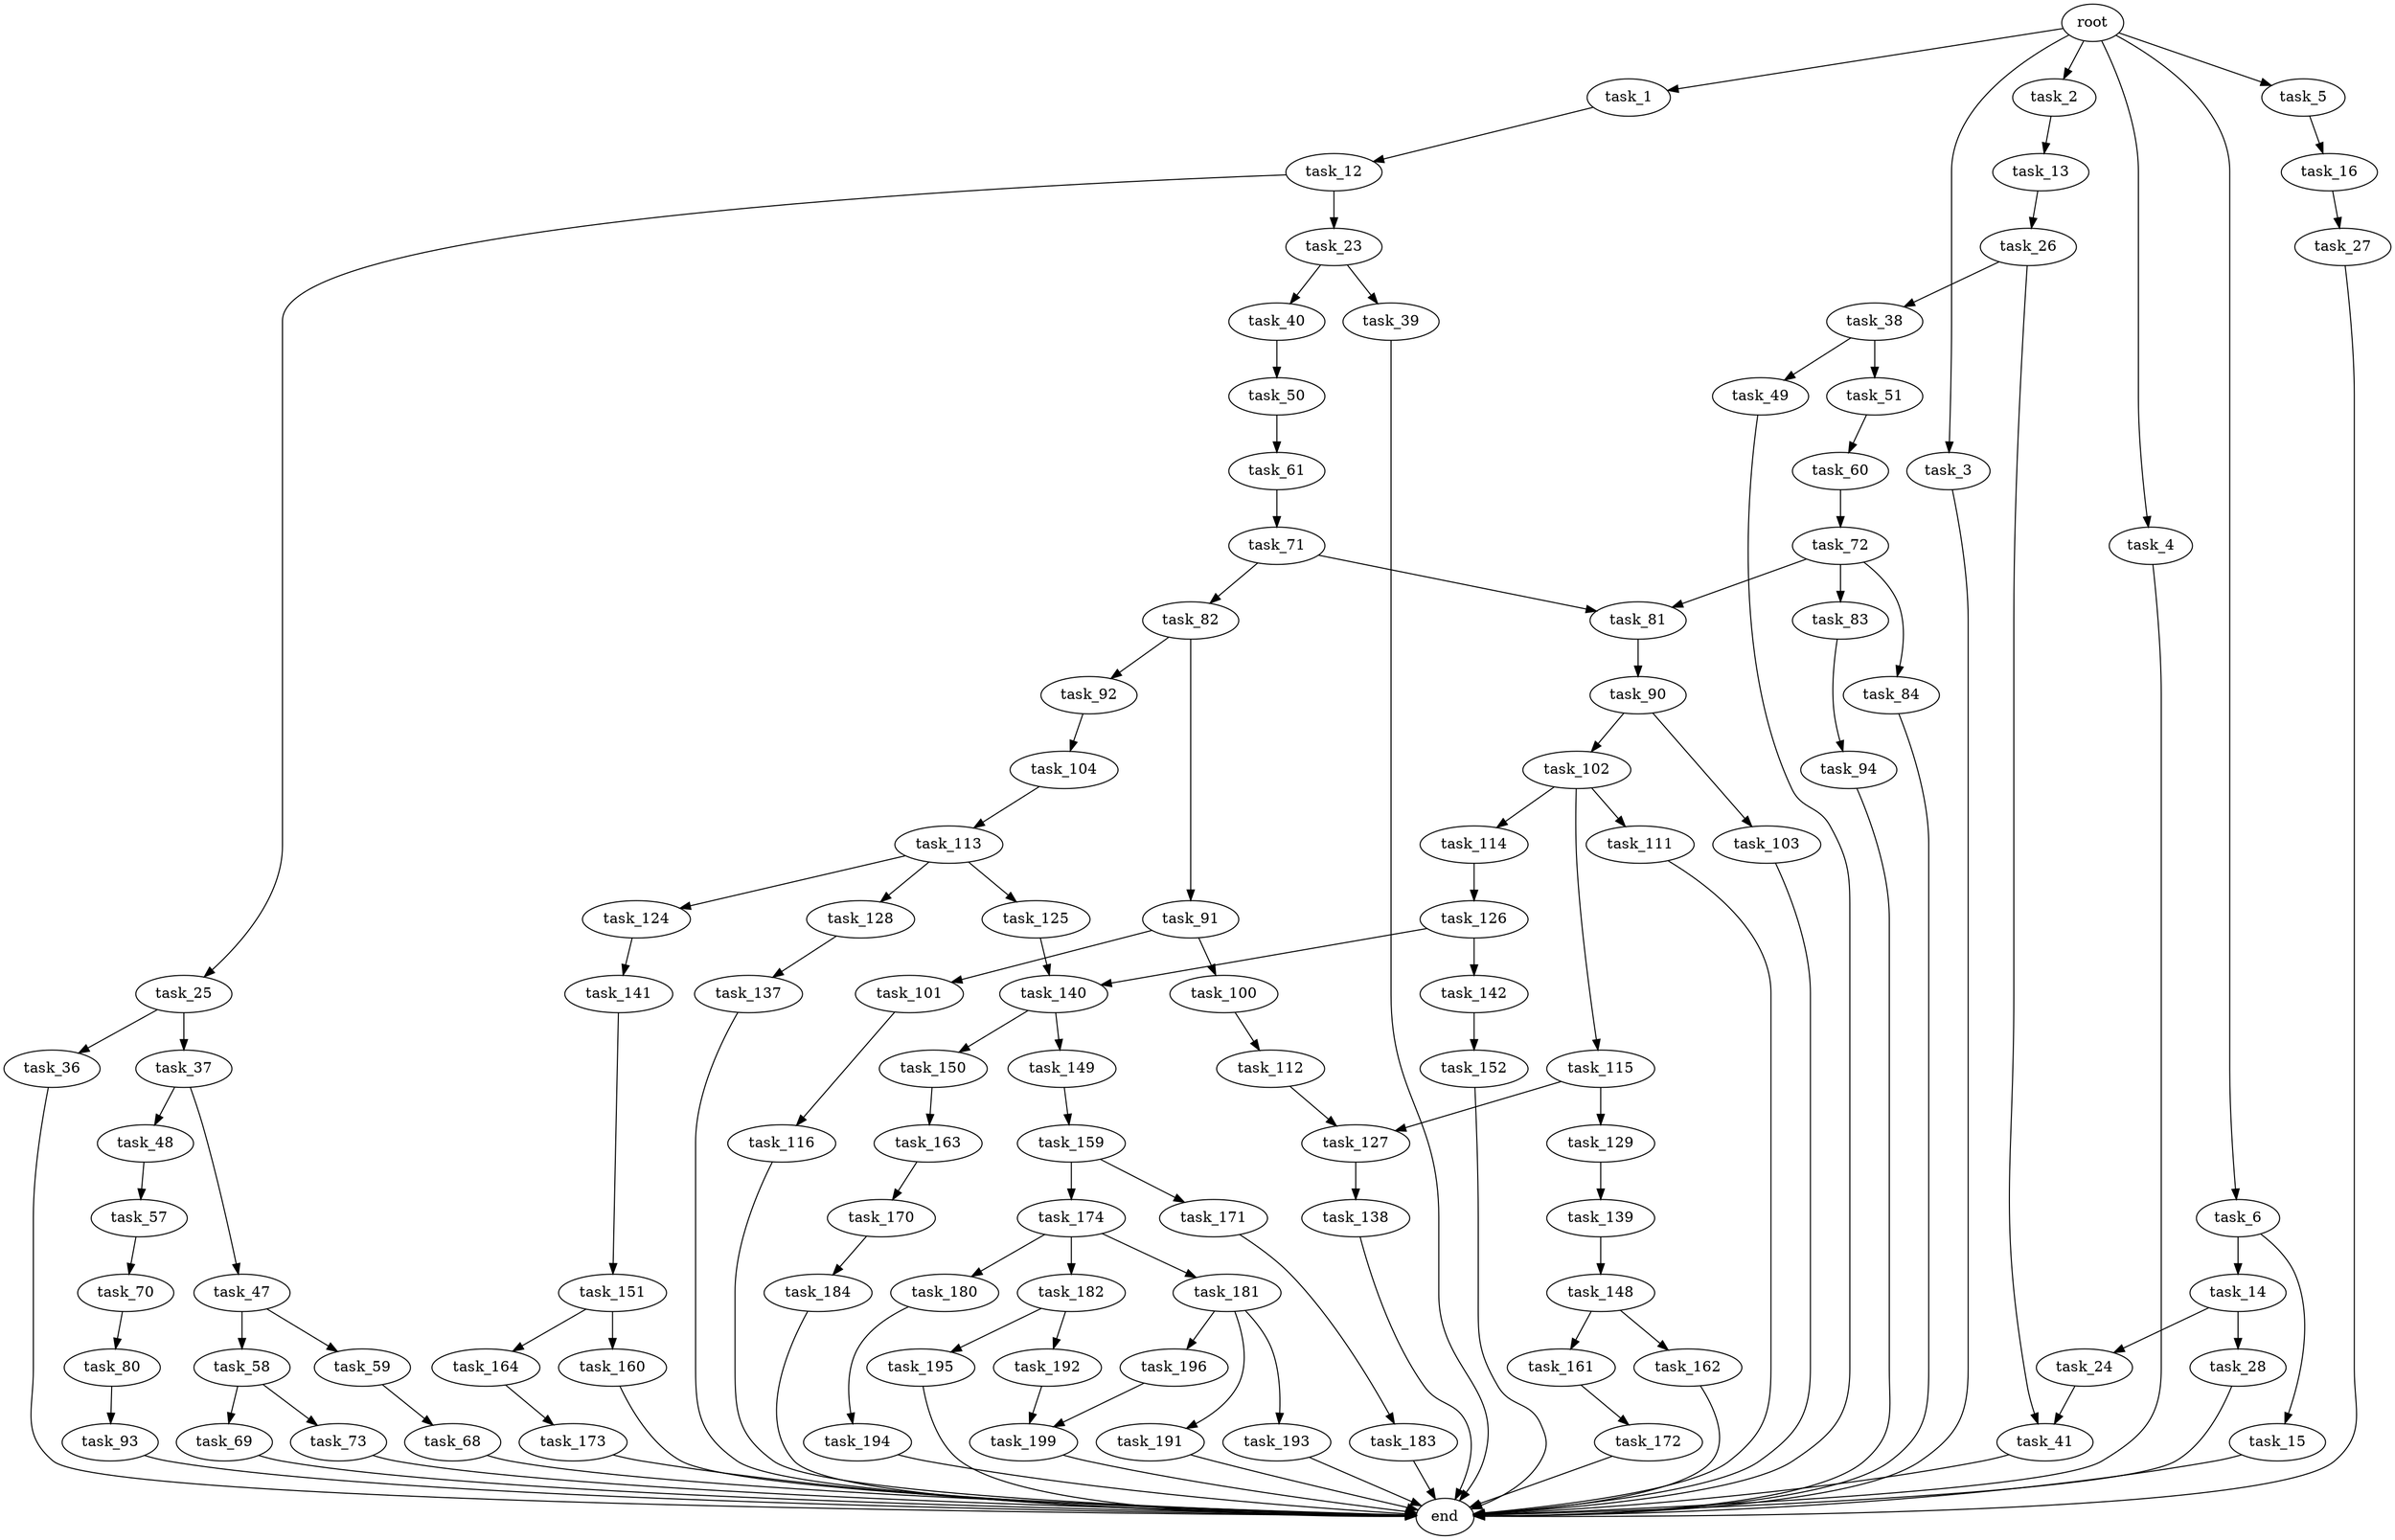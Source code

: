 digraph G {
  root [size="0.000000"];
  task_1 [size="1073741824000.000000"];
  task_2 [size="782757789696.000000"];
  task_3 [size="2104011423.000000"];
  task_4 [size="5380624838.000000"];
  task_5 [size="596403673634.000000"];
  task_6 [size="371925143418.000000"];
  task_12 [size="18798275055.000000"];
  task_13 [size="99455585390.000000"];
  task_14 [size="549755813888.000000"];
  task_15 [size="23622593415.000000"];
  task_16 [size="134217728000.000000"];
  task_23 [size="8589934592.000000"];
  task_24 [size="89803098017.000000"];
  task_25 [size="368293445632.000000"];
  task_26 [size="134217728000.000000"];
  task_27 [size="8589934592.000000"];
  task_28 [size="1214875122182.000000"];
  task_36 [size="28991029248.000000"];
  task_37 [size="50841004378.000000"];
  task_38 [size="231928233984.000000"];
  task_39 [size="79851864987.000000"];
  task_40 [size="1073741824000.000000"];
  task_41 [size="28991029248.000000"];
  task_47 [size="37711473989.000000"];
  task_48 [size="66178388160.000000"];
  task_49 [size="782757789696.000000"];
  task_50 [size="368293445632.000000"];
  task_51 [size="231928233984.000000"];
  task_57 [size="68719476736.000000"];
  task_58 [size="1414284746724.000000"];
  task_59 [size="434834620048.000000"];
  task_60 [size="190061446189.000000"];
  task_61 [size="8589934592.000000"];
  task_68 [size="315616125960.000000"];
  task_69 [size="782757789696.000000"];
  task_70 [size="31775845155.000000"];
  task_71 [size="99879867754.000000"];
  task_72 [size="8589934592.000000"];
  task_73 [size="1073741824000.000000"];
  task_80 [size="134217728000.000000"];
  task_81 [size="482914018338.000000"];
  task_82 [size="43291938519.000000"];
  task_83 [size="4279574501.000000"];
  task_84 [size="28991029248.000000"];
  task_90 [size="701818987858.000000"];
  task_91 [size="549755813888.000000"];
  task_92 [size="127649832413.000000"];
  task_93 [size="15478901690.000000"];
  task_94 [size="782757789696.000000"];
  task_100 [size="8492053864.000000"];
  task_101 [size="28991029248.000000"];
  task_102 [size="1073741824000.000000"];
  task_103 [size="68719476736.000000"];
  task_104 [size="546743247490.000000"];
  task_111 [size="16807150070.000000"];
  task_112 [size="134217728000.000000"];
  task_113 [size="28991029248.000000"];
  task_114 [size="784911170615.000000"];
  task_115 [size="79873330875.000000"];
  task_116 [size="1073741824000.000000"];
  task_124 [size="374337666924.000000"];
  task_125 [size="28991029248.000000"];
  task_126 [size="37923580488.000000"];
  task_127 [size="23094389679.000000"];
  task_128 [size="549755813888.000000"];
  task_129 [size="1797178622.000000"];
  task_137 [size="779832875369.000000"];
  task_138 [size="208163617246.000000"];
  task_139 [size="87159173146.000000"];
  task_140 [size="134217728000.000000"];
  task_141 [size="68719476736.000000"];
  task_142 [size="191827588719.000000"];
  task_148 [size="21057532246.000000"];
  task_149 [size="4468736777.000000"];
  task_150 [size="28991029248.000000"];
  task_151 [size="13026696954.000000"];
  task_152 [size="26186101554.000000"];
  task_159 [size="1882392620.000000"];
  task_160 [size="28991029248.000000"];
  task_161 [size="17163933489.000000"];
  task_162 [size="242240902951.000000"];
  task_163 [size="134217728000.000000"];
  task_164 [size="224164420807.000000"];
  task_170 [size="10791073259.000000"];
  task_171 [size="254505687212.000000"];
  task_172 [size="31792985096.000000"];
  task_173 [size="368293445632.000000"];
  task_174 [size="5587533487.000000"];
  task_180 [size="368293445632.000000"];
  task_181 [size="59682968518.000000"];
  task_182 [size="231928233984.000000"];
  task_183 [size="258486409190.000000"];
  task_184 [size="782757789696.000000"];
  task_191 [size="1073741824000.000000"];
  task_192 [size="69519949771.000000"];
  task_193 [size="41596791228.000000"];
  task_194 [size="26966262388.000000"];
  task_195 [size="2261453681.000000"];
  task_196 [size="33920399343.000000"];
  task_199 [size="1561503975.000000"];
  end [size="0.000000"];

  root -> task_1 [size="1.000000"];
  root -> task_2 [size="1.000000"];
  root -> task_3 [size="1.000000"];
  root -> task_4 [size="1.000000"];
  root -> task_5 [size="1.000000"];
  root -> task_6 [size="1.000000"];
  task_1 -> task_12 [size="838860800.000000"];
  task_2 -> task_13 [size="679477248.000000"];
  task_3 -> end [size="1.000000"];
  task_4 -> end [size="1.000000"];
  task_5 -> task_16 [size="536870912.000000"];
  task_6 -> task_14 [size="536870912.000000"];
  task_6 -> task_15 [size="536870912.000000"];
  task_12 -> task_23 [size="411041792.000000"];
  task_12 -> task_25 [size="411041792.000000"];
  task_13 -> task_26 [size="75497472.000000"];
  task_14 -> task_24 [size="536870912.000000"];
  task_14 -> task_28 [size="536870912.000000"];
  task_15 -> end [size="1.000000"];
  task_16 -> task_27 [size="209715200.000000"];
  task_23 -> task_39 [size="33554432.000000"];
  task_23 -> task_40 [size="33554432.000000"];
  task_24 -> task_41 [size="411041792.000000"];
  task_25 -> task_36 [size="411041792.000000"];
  task_25 -> task_37 [size="411041792.000000"];
  task_26 -> task_38 [size="209715200.000000"];
  task_26 -> task_41 [size="209715200.000000"];
  task_27 -> end [size="1.000000"];
  task_28 -> end [size="1.000000"];
  task_36 -> end [size="1.000000"];
  task_37 -> task_47 [size="838860800.000000"];
  task_37 -> task_48 [size="838860800.000000"];
  task_38 -> task_49 [size="301989888.000000"];
  task_38 -> task_51 [size="301989888.000000"];
  task_39 -> end [size="1.000000"];
  task_40 -> task_50 [size="838860800.000000"];
  task_41 -> end [size="1.000000"];
  task_47 -> task_58 [size="679477248.000000"];
  task_47 -> task_59 [size="679477248.000000"];
  task_48 -> task_57 [size="75497472.000000"];
  task_49 -> end [size="1.000000"];
  task_50 -> task_61 [size="411041792.000000"];
  task_51 -> task_60 [size="301989888.000000"];
  task_57 -> task_70 [size="134217728.000000"];
  task_58 -> task_69 [size="838860800.000000"];
  task_58 -> task_73 [size="838860800.000000"];
  task_59 -> task_68 [size="536870912.000000"];
  task_60 -> task_72 [size="209715200.000000"];
  task_61 -> task_71 [size="33554432.000000"];
  task_68 -> end [size="1.000000"];
  task_69 -> end [size="1.000000"];
  task_70 -> task_80 [size="679477248.000000"];
  task_71 -> task_81 [size="209715200.000000"];
  task_71 -> task_82 [size="209715200.000000"];
  task_72 -> task_81 [size="33554432.000000"];
  task_72 -> task_83 [size="33554432.000000"];
  task_72 -> task_84 [size="33554432.000000"];
  task_73 -> end [size="1.000000"];
  task_80 -> task_93 [size="209715200.000000"];
  task_81 -> task_90 [size="411041792.000000"];
  task_82 -> task_91 [size="33554432.000000"];
  task_82 -> task_92 [size="33554432.000000"];
  task_83 -> task_94 [size="301989888.000000"];
  task_84 -> end [size="1.000000"];
  task_90 -> task_102 [size="838860800.000000"];
  task_90 -> task_103 [size="838860800.000000"];
  task_91 -> task_100 [size="536870912.000000"];
  task_91 -> task_101 [size="536870912.000000"];
  task_92 -> task_104 [size="134217728.000000"];
  task_93 -> end [size="1.000000"];
  task_94 -> end [size="1.000000"];
  task_100 -> task_112 [size="679477248.000000"];
  task_101 -> task_116 [size="75497472.000000"];
  task_102 -> task_111 [size="838860800.000000"];
  task_102 -> task_114 [size="838860800.000000"];
  task_102 -> task_115 [size="838860800.000000"];
  task_103 -> end [size="1.000000"];
  task_104 -> task_113 [size="536870912.000000"];
  task_111 -> end [size="1.000000"];
  task_112 -> task_127 [size="209715200.000000"];
  task_113 -> task_124 [size="75497472.000000"];
  task_113 -> task_125 [size="75497472.000000"];
  task_113 -> task_128 [size="75497472.000000"];
  task_114 -> task_126 [size="536870912.000000"];
  task_115 -> task_127 [size="301989888.000000"];
  task_115 -> task_129 [size="301989888.000000"];
  task_116 -> end [size="1.000000"];
  task_124 -> task_141 [size="679477248.000000"];
  task_125 -> task_140 [size="75497472.000000"];
  task_126 -> task_140 [size="679477248.000000"];
  task_126 -> task_142 [size="679477248.000000"];
  task_127 -> task_138 [size="75497472.000000"];
  task_128 -> task_137 [size="536870912.000000"];
  task_129 -> task_139 [size="75497472.000000"];
  task_137 -> end [size="1.000000"];
  task_138 -> end [size="1.000000"];
  task_139 -> task_148 [size="411041792.000000"];
  task_140 -> task_149 [size="209715200.000000"];
  task_140 -> task_150 [size="209715200.000000"];
  task_141 -> task_151 [size="134217728.000000"];
  task_142 -> task_152 [size="134217728.000000"];
  task_148 -> task_161 [size="33554432.000000"];
  task_148 -> task_162 [size="33554432.000000"];
  task_149 -> task_159 [size="75497472.000000"];
  task_150 -> task_163 [size="75497472.000000"];
  task_151 -> task_160 [size="411041792.000000"];
  task_151 -> task_164 [size="411041792.000000"];
  task_152 -> end [size="1.000000"];
  task_159 -> task_171 [size="75497472.000000"];
  task_159 -> task_174 [size="75497472.000000"];
  task_160 -> end [size="1.000000"];
  task_161 -> task_172 [size="679477248.000000"];
  task_162 -> end [size="1.000000"];
  task_163 -> task_170 [size="209715200.000000"];
  task_164 -> task_173 [size="536870912.000000"];
  task_170 -> task_184 [size="679477248.000000"];
  task_171 -> task_183 [size="679477248.000000"];
  task_172 -> end [size="1.000000"];
  task_173 -> end [size="1.000000"];
  task_174 -> task_180 [size="209715200.000000"];
  task_174 -> task_181 [size="209715200.000000"];
  task_174 -> task_182 [size="209715200.000000"];
  task_180 -> task_194 [size="411041792.000000"];
  task_181 -> task_191 [size="209715200.000000"];
  task_181 -> task_193 [size="209715200.000000"];
  task_181 -> task_196 [size="209715200.000000"];
  task_182 -> task_192 [size="301989888.000000"];
  task_182 -> task_195 [size="301989888.000000"];
  task_183 -> end [size="1.000000"];
  task_184 -> end [size="1.000000"];
  task_191 -> end [size="1.000000"];
  task_192 -> task_199 [size="301989888.000000"];
  task_193 -> end [size="1.000000"];
  task_194 -> end [size="1.000000"];
  task_195 -> end [size="1.000000"];
  task_196 -> task_199 [size="75497472.000000"];
  task_199 -> end [size="1.000000"];
}
